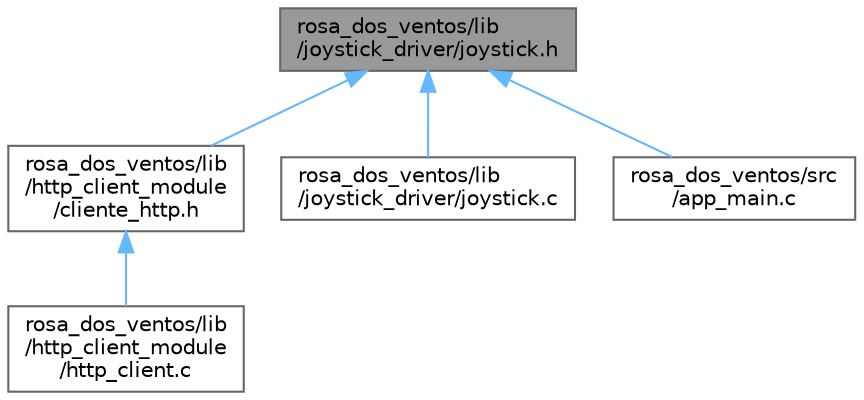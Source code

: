 digraph "rosa_dos_ventos/lib/joystick_driver/joystick.h"
{
 // LATEX_PDF_SIZE
  bgcolor="transparent";
  edge [fontname=Helvetica,fontsize=10,labelfontname=Helvetica,labelfontsize=10];
  node [fontname=Helvetica,fontsize=10,shape=box,height=0.2,width=0.4];
  Node1 [id="Node000001",label="rosa_dos_ventos/lib\l/joystick_driver/joystick.h",height=0.2,width=0.4,color="gray40", fillcolor="grey60", style="filled", fontcolor="black",tooltip="Interface para controle e leitura do joystick."];
  Node1 -> Node2 [id="edge1_Node000001_Node000002",dir="back",color="steelblue1",style="solid",tooltip=" "];
  Node2 [id="Node000002",label="rosa_dos_ventos/lib\l/http_client_module\l/cliente_http.h",height=0.2,width=0.4,color="grey40", fillcolor="white", style="filled",URL="$d8/dca/rosa__dos__ventos_2lib_2http__client__module_2cliente__http_8h.html",tooltip="Interface para comunicação HTTP com a nuvem."];
  Node2 -> Node3 [id="edge2_Node000002_Node000003",dir="back",color="steelblue1",style="solid",tooltip=" "];
  Node3 [id="Node000003",label="rosa_dos_ventos/lib\l/http_client_module\l/http_client.c",height=0.2,width=0.4,color="grey40", fillcolor="white", style="filled",URL="$de/d89/rosa__dos__ventos_2lib_2http__client__module_2http__client_8c.html",tooltip="Implementação do cliente HTTP para comunicação com a nuvem."];
  Node1 -> Node4 [id="edge3_Node000001_Node000004",dir="back",color="steelblue1",style="solid",tooltip=" "];
  Node4 [id="Node000004",label="rosa_dos_ventos/lib\l/joystick_driver/joystick.c",height=0.2,width=0.4,color="grey40", fillcolor="white", style="filled",URL="$d2/d84/joystick_8c.html",tooltip="Implementação das funções do driver do joystick."];
  Node1 -> Node5 [id="edge4_Node000001_Node000005",dir="back",color="steelblue1",style="solid",tooltip=" "];
  Node5 [id="Node000005",label="rosa_dos_ventos/src\l/app_main.c",height=0.2,width=0.4,color="grey40", fillcolor="white", style="filled",URL="$d3/daf/rosa__dos__ventos_2src_2app__main_8c.html",tooltip="Aplicação principal do projeto Rosa dos Ventos."];
}
